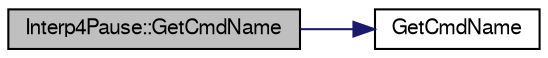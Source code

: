 digraph "Interp4Pause::GetCmdName"
{
  edge [fontname="FreeSans",fontsize="10",labelfontname="FreeSans",labelfontsize="10"];
  node [fontname="FreeSans",fontsize="10",shape=record];
  rankdir="LR";
  Node12 [label="Interp4Pause::GetCmdName",height=0.2,width=0.4,color="black", fillcolor="grey75", style="filled", fontcolor="black"];
  Node12 -> Node13 [color="midnightblue",fontsize="10",style="solid",fontname="FreeSans"];
  Node13 [label="GetCmdName",height=0.2,width=0.4,color="black", fillcolor="white", style="filled",URL="$Interp4Pause_8cpp.html#a161c2be237a6e239fb12733df42be258"];
}
